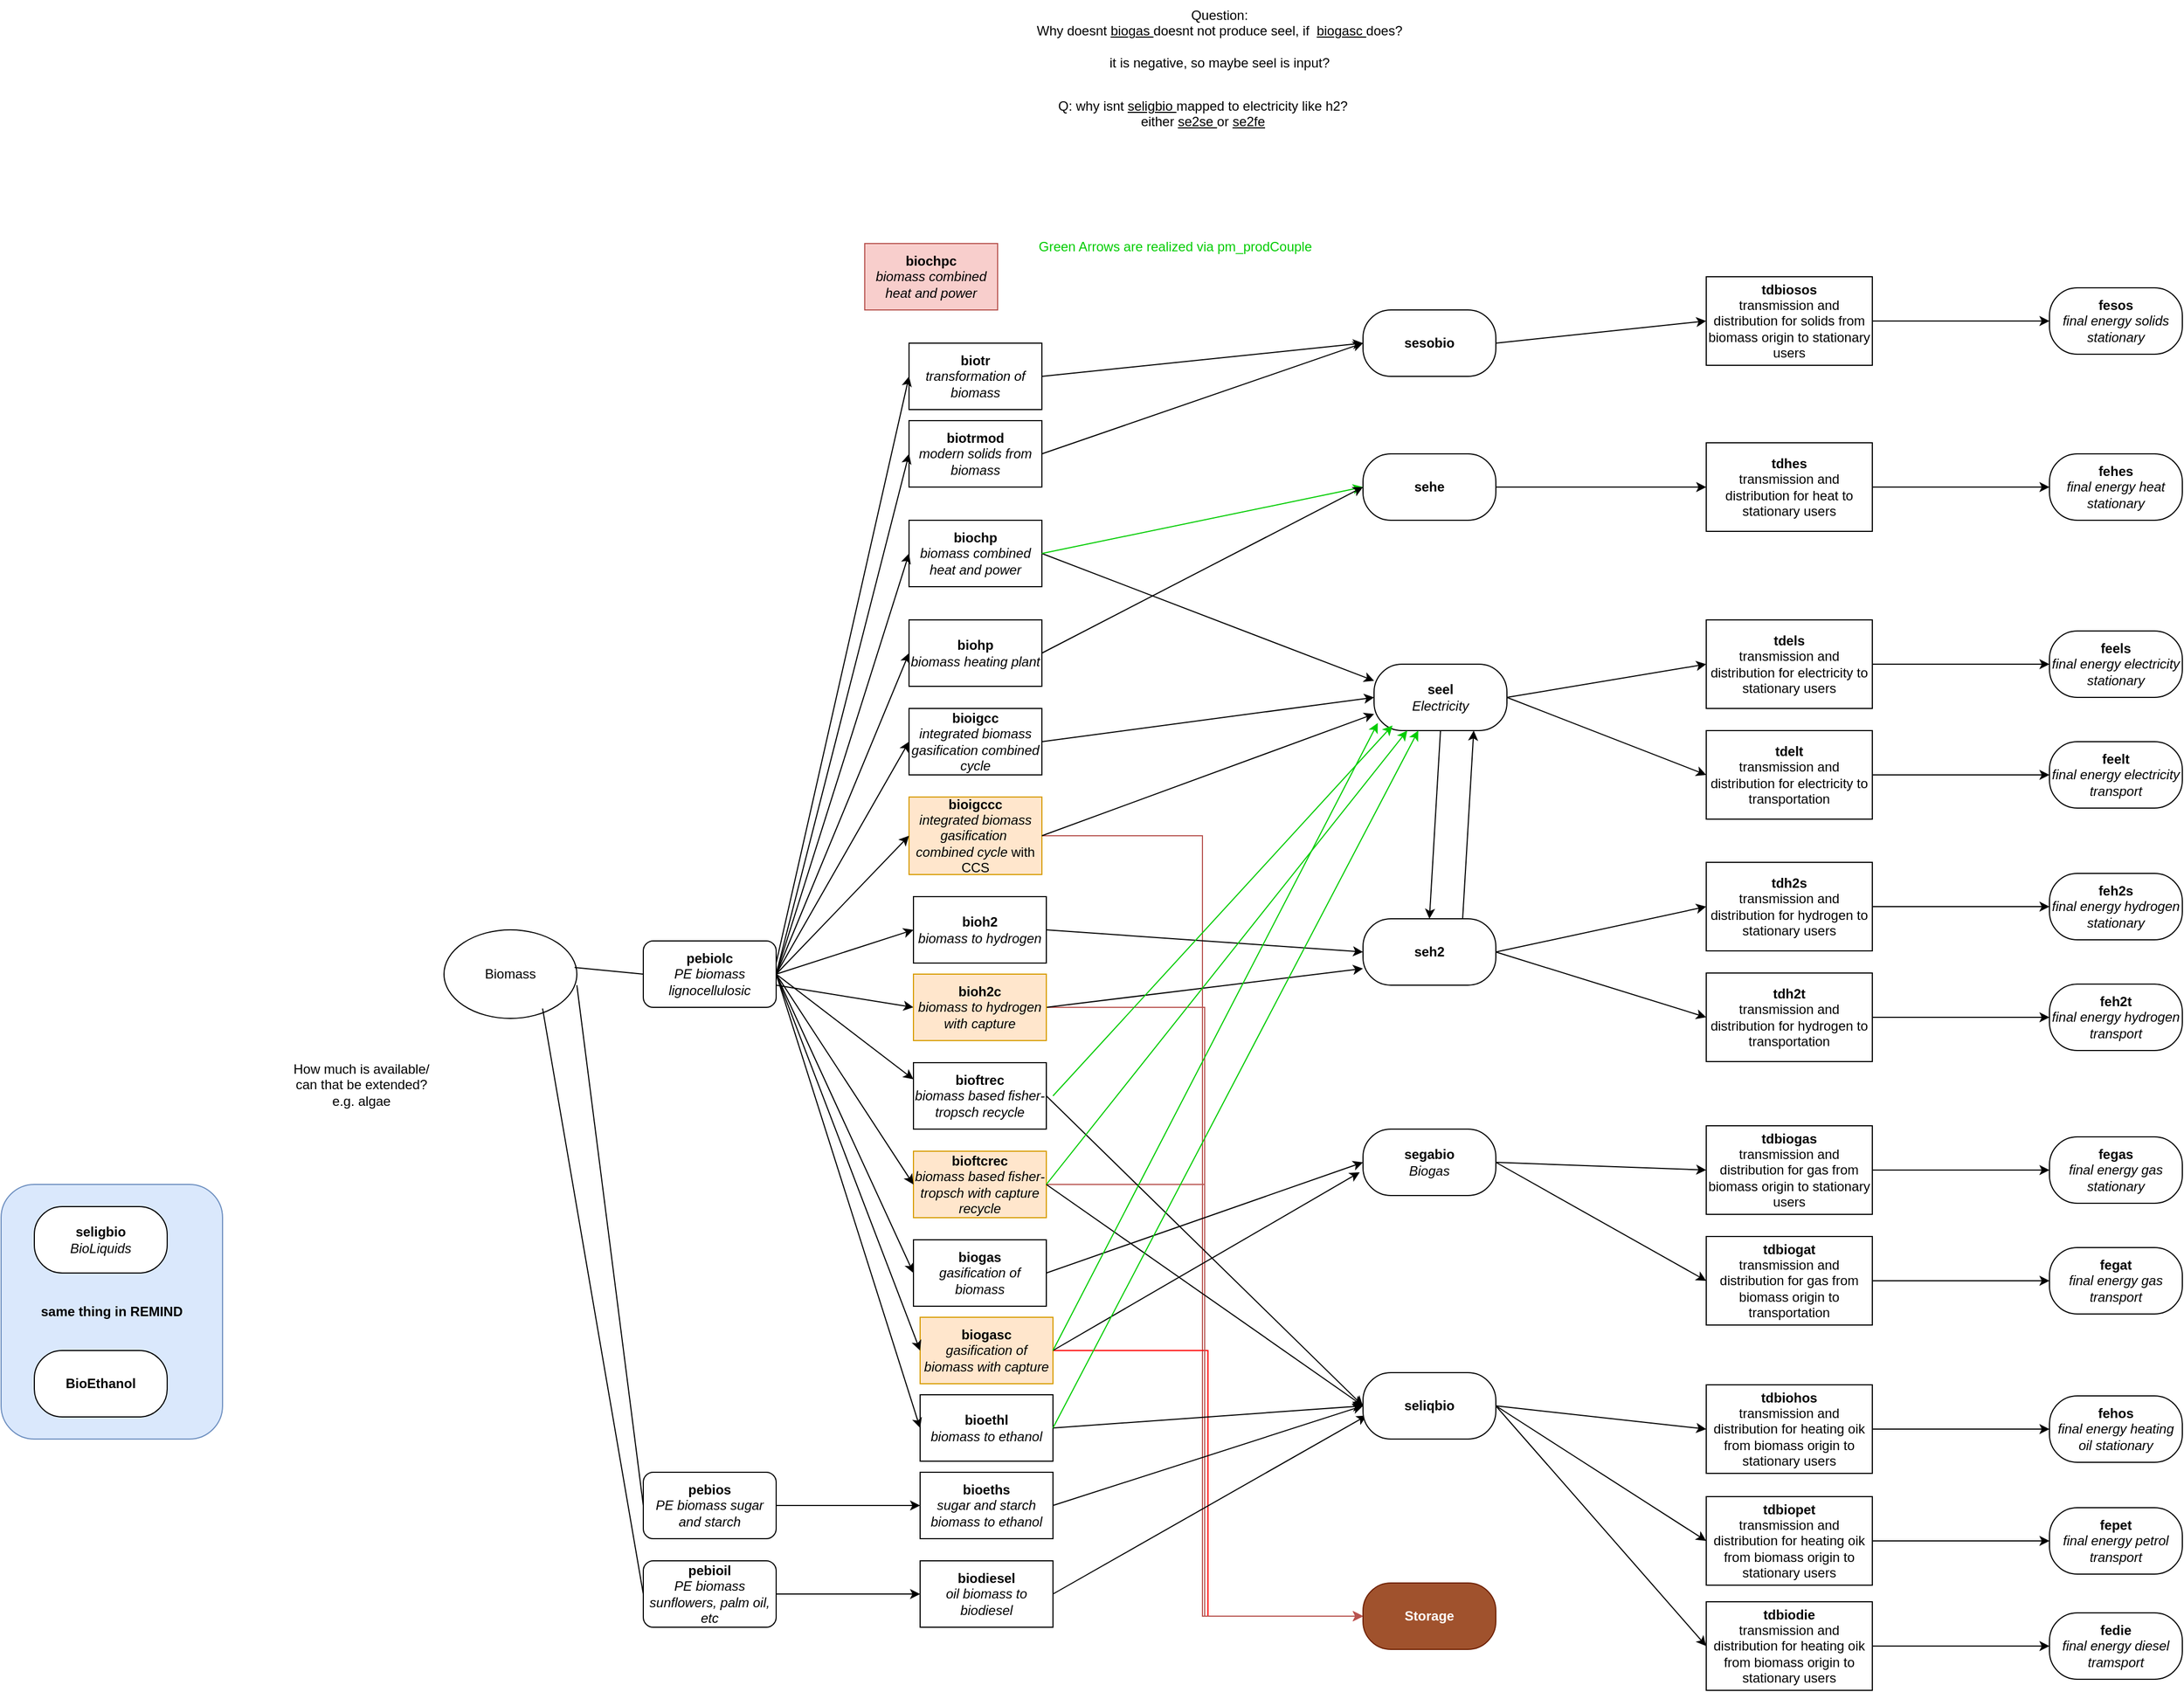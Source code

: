 <mxfile version="26.0.10">
  <diagram name="Page-1" id="eDV8SX7Py_5U0qgdYviv">
    <mxGraphModel dx="4412" dy="3034" grid="1" gridSize="10" guides="1" tooltips="1" connect="1" arrows="1" fold="1" page="1" pageScale="1" pageWidth="827" pageHeight="1169" math="0" shadow="0">
      <root>
        <mxCell id="0" />
        <mxCell id="1" parent="0" />
        <mxCell id="kA_MEhKZ3YkUK80qGbSi-11" value="&lt;div&gt;How much is available/&lt;/div&gt;&lt;div&gt;can that be extended?&lt;/div&gt;&lt;div&gt;e.g. algae&lt;br&gt;&lt;/div&gt;" style="text;html=1;align=center;verticalAlign=middle;resizable=0;points=[];autosize=1;strokeColor=none;fillColor=none;" parent="1" vertex="1">
          <mxGeometry x="-280" y="620" width="150" height="60" as="geometry" />
        </mxCell>
        <mxCell id="CYeb9MCEzgAZB4m-Lx6s-2" value="Biomass" style="ellipse;whiteSpace=wrap;html=1;" parent="1" vertex="1">
          <mxGeometry x="-130" y="510" width="120" height="80" as="geometry" />
        </mxCell>
        <mxCell id="CYeb9MCEzgAZB4m-Lx6s-3" value="&lt;div&gt;&lt;b&gt;biochp&lt;/b&gt;&lt;/div&gt;&lt;div&gt;&lt;i&gt;biomass combined heat and power&lt;b&gt;&lt;br&gt;&lt;/b&gt;&lt;/i&gt;&lt;/div&gt;" style="rounded=0;whiteSpace=wrap;html=1;" parent="1" vertex="1">
          <mxGeometry x="290" y="140" width="120" height="60" as="geometry" />
        </mxCell>
        <mxCell id="CYeb9MCEzgAZB4m-Lx6s-4" value="&lt;div&gt;&lt;b&gt;seel&lt;/b&gt;&lt;/div&gt;&lt;div&gt;&lt;i&gt;Electricity&lt;b&gt;&lt;br&gt;&lt;/b&gt;&lt;/i&gt;&lt;/div&gt;" style="rounded=1;whiteSpace=wrap;html=1;arcSize=42;" parent="1" vertex="1">
          <mxGeometry x="710" y="270" width="120" height="60" as="geometry" />
        </mxCell>
        <mxCell id="CYeb9MCEzgAZB4m-Lx6s-5" value="&lt;b&gt;sehe&lt;/b&gt;" style="rounded=1;whiteSpace=wrap;html=1;arcSize=42;" parent="1" vertex="1">
          <mxGeometry x="700" y="80" width="120" height="60" as="geometry" />
        </mxCell>
        <mxCell id="CYeb9MCEzgAZB4m-Lx6s-6" value="&lt;div&gt;&lt;b&gt;biohp&lt;/b&gt;&lt;/div&gt;&lt;div&gt;&lt;i&gt;biomass heating plant&lt;b&gt;&lt;br&gt;&lt;/b&gt;&lt;/i&gt;&lt;/div&gt;" style="rounded=0;whiteSpace=wrap;html=1;" parent="1" vertex="1">
          <mxGeometry x="290" y="230" width="120" height="60" as="geometry" />
        </mxCell>
        <mxCell id="CYeb9MCEzgAZB4m-Lx6s-7" value="&lt;div&gt;&lt;b&gt;bioigcc&lt;/b&gt;&lt;/div&gt;&lt;div&gt;&lt;i&gt;integrated biomass gasification combined cycle&lt;b&gt;&lt;br&gt;&lt;/b&gt;&lt;/i&gt;&lt;/div&gt;" style="rounded=0;whiteSpace=wrap;html=1;" parent="1" vertex="1">
          <mxGeometry x="290" y="310" width="120" height="60" as="geometry" />
        </mxCell>
        <mxCell id="CYeb9MCEzgAZB4m-Lx6s-36" style="edgeStyle=orthogonalEdgeStyle;rounded=0;orthogonalLoop=1;jettySize=auto;html=1;entryX=0;entryY=0.5;entryDx=0;entryDy=0;fillColor=#f8cecc;strokeColor=#b85450;" parent="1" source="CYeb9MCEzgAZB4m-Lx6s-8" target="CYeb9MCEzgAZB4m-Lx6s-23" edge="1">
          <mxGeometry relative="1" as="geometry" />
        </mxCell>
        <mxCell id="CYeb9MCEzgAZB4m-Lx6s-8" value="&lt;div&gt;&lt;b&gt;bioigccc&lt;/b&gt;&lt;/div&gt;&lt;div&gt;&lt;i&gt;integrated biomass gasification&amp;nbsp; combined cycle&lt;b&gt; &lt;/b&gt;&lt;/i&gt;with CCS&lt;i&gt;&lt;b&gt;&lt;br&gt;&lt;/b&gt;&lt;/i&gt;&lt;/div&gt;" style="rounded=0;whiteSpace=wrap;html=1;fillColor=#ffe6cc;strokeColor=#d79b00;" parent="1" vertex="1">
          <mxGeometry x="290" y="390" width="120" height="70" as="geometry" />
        </mxCell>
        <mxCell id="CYeb9MCEzgAZB4m-Lx6s-9" value="&lt;div&gt;&lt;b&gt;biogas&lt;/b&gt;&lt;/div&gt;&lt;div&gt;&lt;i&gt;gasification of biomass &lt;/i&gt;&lt;i&gt;&lt;b&gt;&lt;br&gt;&lt;/b&gt;&lt;/i&gt;&lt;/div&gt;" style="rounded=0;whiteSpace=wrap;html=1;" parent="1" vertex="1">
          <mxGeometry x="294" y="790" width="120" height="60" as="geometry" />
        </mxCell>
        <mxCell id="CYeb9MCEzgAZB4m-Lx6s-39" style="edgeStyle=orthogonalEdgeStyle;rounded=0;orthogonalLoop=1;jettySize=auto;html=1;entryX=0;entryY=0.5;entryDx=0;entryDy=0;fillColor=#f8cecc;strokeColor=#b85450;" parent="1" source="CYeb9MCEzgAZB4m-Lx6s-15" target="CYeb9MCEzgAZB4m-Lx6s-23" edge="1">
          <mxGeometry relative="1" as="geometry" />
        </mxCell>
        <mxCell id="iEI0yCXBp9q3wTznUn6e-35" style="edgeStyle=orthogonalEdgeStyle;rounded=0;orthogonalLoop=1;jettySize=auto;html=1;entryX=0;entryY=0.5;entryDx=0;entryDy=0;strokeColor=#FF0000;" edge="1" parent="1" source="CYeb9MCEzgAZB4m-Lx6s-10" target="CYeb9MCEzgAZB4m-Lx6s-23">
          <mxGeometry relative="1" as="geometry" />
        </mxCell>
        <mxCell id="CYeb9MCEzgAZB4m-Lx6s-10" value="&lt;div&gt;&lt;b&gt;biogasc&lt;/b&gt;&lt;/div&gt;&lt;div&gt;&lt;i&gt;gasification of biomass with capture&lt;b&gt;&lt;br&gt;&lt;/b&gt;&lt;/i&gt;&lt;/div&gt;" style="rounded=0;whiteSpace=wrap;html=1;fillColor=#ffe6cc;strokeColor=#d79b00;" parent="1" vertex="1">
          <mxGeometry x="300" y="860" width="120" height="60" as="geometry" />
        </mxCell>
        <mxCell id="CYeb9MCEzgAZB4m-Lx6s-11" value="&lt;div&gt;&lt;b&gt;bioftrec&lt;/b&gt;&lt;/div&gt;&lt;div&gt;&lt;i&gt;biomass based fisher-tropsch recycle&lt;b&gt;&lt;br&gt;&lt;/b&gt;&lt;/i&gt;&lt;/div&gt;" style="rounded=0;whiteSpace=wrap;html=1;" parent="1" vertex="1">
          <mxGeometry x="294" y="630" width="120" height="60" as="geometry" />
        </mxCell>
        <mxCell id="CYeb9MCEzgAZB4m-Lx6s-43" style="edgeStyle=orthogonalEdgeStyle;rounded=0;orthogonalLoop=1;jettySize=auto;html=1;entryX=0;entryY=0.5;entryDx=0;entryDy=0;fillColor=#f8cecc;strokeColor=#b85450;" parent="1" source="CYeb9MCEzgAZB4m-Lx6s-13" target="CYeb9MCEzgAZB4m-Lx6s-23" edge="1">
          <mxGeometry relative="1" as="geometry" />
        </mxCell>
        <mxCell id="CYeb9MCEzgAZB4m-Lx6s-13" value="&lt;div&gt;&lt;b&gt;bioftcrec&lt;/b&gt;&lt;/div&gt;&lt;div&gt;&lt;i&gt;biomass based fisher-tropsch with capture recycle&lt;b&gt;&lt;br&gt;&lt;/b&gt;&lt;/i&gt;&lt;/div&gt;" style="rounded=0;whiteSpace=wrap;html=1;fillColor=#ffe6cc;strokeColor=#d79b00;" parent="1" vertex="1">
          <mxGeometry x="294" y="710" width="120" height="60" as="geometry" />
        </mxCell>
        <mxCell id="CYeb9MCEzgAZB4m-Lx6s-14" value="&lt;div&gt;&lt;b&gt;bioh2&lt;/b&gt;&lt;/div&gt;&lt;div&gt;&lt;i&gt;biomass to hydrogen &lt;b&gt;&lt;br&gt;&lt;/b&gt;&lt;/i&gt;&lt;/div&gt;" style="rounded=0;whiteSpace=wrap;html=1;" parent="1" vertex="1">
          <mxGeometry x="294" y="480" width="120" height="60" as="geometry" />
        </mxCell>
        <mxCell id="CYeb9MCEzgAZB4m-Lx6s-45" style="edgeStyle=orthogonalEdgeStyle;rounded=0;orthogonalLoop=1;jettySize=auto;html=1;entryX=0;entryY=0.5;entryDx=0;entryDy=0;fillColor=#f8cecc;strokeColor=#b85450;" parent="1" source="CYeb9MCEzgAZB4m-Lx6s-15" target="CYeb9MCEzgAZB4m-Lx6s-23" edge="1">
          <mxGeometry relative="1" as="geometry" />
        </mxCell>
        <mxCell id="CYeb9MCEzgAZB4m-Lx6s-16" value="&lt;div&gt;&lt;b&gt;bioethl&lt;/b&gt;&lt;/div&gt;&lt;div&gt;&lt;i&gt;biomass to ethanol&lt;b&gt;&lt;br&gt;&lt;/b&gt;&lt;/i&gt;&lt;/div&gt;" style="rounded=0;whiteSpace=wrap;html=1;" parent="1" vertex="1">
          <mxGeometry x="300" y="930" width="120" height="60" as="geometry" />
        </mxCell>
        <mxCell id="CYeb9MCEzgAZB4m-Lx6s-17" value="&lt;div&gt;&lt;b&gt;bioeths&lt;/b&gt;&lt;/div&gt;&lt;div&gt;&lt;i&gt;sugar and starch biomass to ethanol&lt;b&gt;&lt;br&gt;&lt;/b&gt;&lt;/i&gt;&lt;/div&gt;" style="rounded=0;whiteSpace=wrap;html=1;" parent="1" vertex="1">
          <mxGeometry x="300" y="1000" width="120" height="60" as="geometry" />
        </mxCell>
        <mxCell id="CYeb9MCEzgAZB4m-Lx6s-18" value="&lt;div&gt;&lt;b&gt;biodiesel&lt;/b&gt;&lt;/div&gt;&lt;div&gt;&lt;i&gt;oil biomass to biodiesel&lt;b&gt;&lt;br&gt;&lt;/b&gt;&lt;/i&gt;&lt;/div&gt;" style="rounded=0;whiteSpace=wrap;html=1;" parent="1" vertex="1">
          <mxGeometry x="300" y="1080" width="120" height="60" as="geometry" />
        </mxCell>
        <mxCell id="CYeb9MCEzgAZB4m-Lx6s-19" value="&lt;div&gt;&lt;b&gt;segabio&lt;/b&gt;&lt;/div&gt;&lt;div&gt;&lt;i&gt;Biogas&lt;/i&gt;&lt;/div&gt;" style="rounded=1;whiteSpace=wrap;html=1;arcSize=42;" parent="1" vertex="1">
          <mxGeometry x="700" y="690" width="120" height="60" as="geometry" />
        </mxCell>
        <mxCell id="CYeb9MCEzgAZB4m-Lx6s-22" value="&lt;b&gt;seh2&lt;/b&gt;" style="rounded=1;whiteSpace=wrap;html=1;arcSize=42;" parent="1" vertex="1">
          <mxGeometry x="700" y="500" width="120" height="60" as="geometry" />
        </mxCell>
        <mxCell id="CYeb9MCEzgAZB4m-Lx6s-23" value="&lt;b&gt;Storage&lt;/b&gt;" style="rounded=1;whiteSpace=wrap;html=1;arcSize=42;fillColor=#a0522d;fontColor=#ffffff;strokeColor=#6D1F00;" parent="1" vertex="1">
          <mxGeometry x="700" y="1100" width="120" height="60" as="geometry" />
        </mxCell>
        <mxCell id="CYeb9MCEzgAZB4m-Lx6s-29" value="" style="endArrow=classic;html=1;rounded=0;exitX=1;exitY=0.5;exitDx=0;exitDy=0;entryX=0;entryY=0.25;entryDx=0;entryDy=0;" parent="1" source="CYeb9MCEzgAZB4m-Lx6s-3" target="CYeb9MCEzgAZB4m-Lx6s-4" edge="1">
          <mxGeometry width="50" height="50" relative="1" as="geometry">
            <mxPoint x="390" y="530" as="sourcePoint" />
            <mxPoint x="440" y="480" as="targetPoint" />
          </mxGeometry>
        </mxCell>
        <mxCell id="CYeb9MCEzgAZB4m-Lx6s-30" value="" style="endArrow=classic;html=1;rounded=0;entryX=0;entryY=0.5;entryDx=0;entryDy=0;exitX=1;exitY=0.5;exitDx=0;exitDy=0;strokeColor=#00CC00;" parent="1" source="CYeb9MCEzgAZB4m-Lx6s-3" target="CYeb9MCEzgAZB4m-Lx6s-5" edge="1">
          <mxGeometry width="50" height="50" relative="1" as="geometry">
            <mxPoint x="420" y="180" as="sourcePoint" />
            <mxPoint x="700" y="160" as="targetPoint" />
          </mxGeometry>
        </mxCell>
        <mxCell id="CYeb9MCEzgAZB4m-Lx6s-32" value="" style="endArrow=classic;html=1;rounded=0;entryX=0;entryY=0.5;entryDx=0;entryDy=0;exitX=1;exitY=0.5;exitDx=0;exitDy=0;" parent="1" source="CYeb9MCEzgAZB4m-Lx6s-6" target="CYeb9MCEzgAZB4m-Lx6s-5" edge="1">
          <mxGeometry width="50" height="50" relative="1" as="geometry">
            <mxPoint x="420" y="180" as="sourcePoint" />
            <mxPoint x="710" y="310" as="targetPoint" />
          </mxGeometry>
        </mxCell>
        <mxCell id="CYeb9MCEzgAZB4m-Lx6s-33" value="" style="endArrow=classic;html=1;rounded=0;entryX=0;entryY=0.5;entryDx=0;entryDy=0;exitX=1;exitY=0.5;exitDx=0;exitDy=0;" parent="1" target="CYeb9MCEzgAZB4m-Lx6s-4" edge="1">
          <mxGeometry width="50" height="50" relative="1" as="geometry">
            <mxPoint x="410" y="340" as="sourcePoint" />
            <mxPoint x="700" y="380" as="targetPoint" />
          </mxGeometry>
        </mxCell>
        <mxCell id="CYeb9MCEzgAZB4m-Lx6s-34" value="" style="endArrow=classic;html=1;rounded=0;entryX=0;entryY=0.75;entryDx=0;entryDy=0;exitX=1;exitY=0.5;exitDx=0;exitDy=0;" parent="1" source="CYeb9MCEzgAZB4m-Lx6s-8" edge="1" target="CYeb9MCEzgAZB4m-Lx6s-4">
          <mxGeometry width="50" height="50" relative="1" as="geometry">
            <mxPoint x="420" y="350" as="sourcePoint" />
            <mxPoint x="700" y="175" as="targetPoint" />
          </mxGeometry>
        </mxCell>
        <mxCell id="CYeb9MCEzgAZB4m-Lx6s-37" value="" style="endArrow=classic;html=1;rounded=0;entryX=0;entryY=0.5;entryDx=0;entryDy=0;exitX=1;exitY=0.5;exitDx=0;exitDy=0;" parent="1" source="CYeb9MCEzgAZB4m-Lx6s-9" target="CYeb9MCEzgAZB4m-Lx6s-19" edge="1">
          <mxGeometry width="50" height="50" relative="1" as="geometry">
            <mxPoint x="420" y="435" as="sourcePoint" />
            <mxPoint x="710" y="185" as="targetPoint" />
          </mxGeometry>
        </mxCell>
        <mxCell id="CYeb9MCEzgAZB4m-Lx6s-38" value="" style="endArrow=classic;html=1;rounded=0;exitX=1;exitY=0.5;exitDx=0;exitDy=0;entryX=-0.025;entryY=0.65;entryDx=0;entryDy=0;entryPerimeter=0;" parent="1" source="CYeb9MCEzgAZB4m-Lx6s-10" target="CYeb9MCEzgAZB4m-Lx6s-19" edge="1">
          <mxGeometry width="50" height="50" relative="1" as="geometry">
            <mxPoint x="420" y="510" as="sourcePoint" />
            <mxPoint x="620" y="570" as="targetPoint" />
          </mxGeometry>
        </mxCell>
        <mxCell id="CYeb9MCEzgAZB4m-Lx6s-41" value="" style="endArrow=classic;html=1;rounded=0;entryX=0;entryY=0.5;entryDx=0;entryDy=0;exitX=1;exitY=0.5;exitDx=0;exitDy=0;" parent="1" source="CYeb9MCEzgAZB4m-Lx6s-11" target="iEI0yCXBp9q3wTznUn6e-5" edge="1">
          <mxGeometry width="50" height="50" relative="1" as="geometry">
            <mxPoint x="420" y="670" as="sourcePoint" />
            <mxPoint x="690" y="870" as="targetPoint" />
          </mxGeometry>
        </mxCell>
        <mxCell id="CYeb9MCEzgAZB4m-Lx6s-42" value="" style="endArrow=classic;html=1;rounded=0;exitX=1;exitY=0.5;exitDx=0;exitDy=0;entryX=0;entryY=0.5;entryDx=0;entryDy=0;" parent="1" source="CYeb9MCEzgAZB4m-Lx6s-13" edge="1" target="iEI0yCXBp9q3wTznUn6e-5">
          <mxGeometry width="50" height="50" relative="1" as="geometry">
            <mxPoint x="424" y="670" as="sourcePoint" />
            <mxPoint x="690" y="850" as="targetPoint" />
          </mxGeometry>
        </mxCell>
        <mxCell id="CYeb9MCEzgAZB4m-Lx6s-44" value="" style="endArrow=classic;html=1;rounded=0;exitX=1;exitY=0.5;exitDx=0;exitDy=0;entryX=0;entryY=0.5;entryDx=0;entryDy=0;" parent="1" source="CYeb9MCEzgAZB4m-Lx6s-14" target="CYeb9MCEzgAZB4m-Lx6s-22" edge="1">
          <mxGeometry width="50" height="50" relative="1" as="geometry">
            <mxPoint x="390" y="770" as="sourcePoint" />
            <mxPoint x="440" y="720" as="targetPoint" />
          </mxGeometry>
        </mxCell>
        <mxCell id="CYeb9MCEzgAZB4m-Lx6s-46" value="" style="endArrow=classic;html=1;rounded=0;exitX=1;exitY=0.5;exitDx=0;exitDy=0;entryX=0;entryY=0.5;entryDx=0;entryDy=0;" parent="1" source="CYeb9MCEzgAZB4m-Lx6s-16" target="iEI0yCXBp9q3wTznUn6e-5" edge="1">
          <mxGeometry width="50" height="50" relative="1" as="geometry">
            <mxPoint x="440" y="970" as="sourcePoint" />
            <mxPoint x="690" y="980" as="targetPoint" />
          </mxGeometry>
        </mxCell>
        <mxCell id="CYeb9MCEzgAZB4m-Lx6s-47" value="" style="endArrow=classic;html=1;rounded=0;exitX=1;exitY=0.5;exitDx=0;exitDy=0;entryX=0;entryY=0.5;entryDx=0;entryDy=0;" parent="1" source="CYeb9MCEzgAZB4m-Lx6s-17" target="iEI0yCXBp9q3wTznUn6e-5" edge="1">
          <mxGeometry width="50" height="50" relative="1" as="geometry">
            <mxPoint x="430" y="970" as="sourcePoint" />
            <mxPoint x="690" y="980" as="targetPoint" />
          </mxGeometry>
        </mxCell>
        <mxCell id="CYeb9MCEzgAZB4m-Lx6s-48" value="" style="endArrow=classic;html=1;rounded=0;exitX=1;exitY=0.5;exitDx=0;exitDy=0;entryX=0.028;entryY=0.646;entryDx=0;entryDy=0;entryPerimeter=0;" parent="1" source="CYeb9MCEzgAZB4m-Lx6s-18" target="iEI0yCXBp9q3wTznUn6e-5" edge="1">
          <mxGeometry width="50" height="50" relative="1" as="geometry">
            <mxPoint x="440" y="1120" as="sourcePoint" />
            <mxPoint x="690" y="885" as="targetPoint" />
          </mxGeometry>
        </mxCell>
        <mxCell id="CYeb9MCEzgAZB4m-Lx6s-49" value="&lt;div&gt;&lt;b&gt;pebiolc&lt;/b&gt;&lt;/div&gt;&lt;div&gt;&lt;i&gt;PE biomass lignocellulosic&lt;/i&gt;&lt;br&gt;&lt;/div&gt;" style="rounded=1;whiteSpace=wrap;html=1;" parent="1" vertex="1">
          <mxGeometry x="50" y="520" width="120" height="60" as="geometry" />
        </mxCell>
        <mxCell id="CYeb9MCEzgAZB4m-Lx6s-50" value="&lt;div&gt;&lt;b&gt;pebios&lt;/b&gt;&lt;/div&gt;&lt;div&gt;&lt;i&gt;PE biomass sugar and starch&lt;/i&gt;&lt;br&gt;&lt;/div&gt;" style="rounded=1;whiteSpace=wrap;html=1;" parent="1" vertex="1">
          <mxGeometry x="50" y="1000" width="120" height="60" as="geometry" />
        </mxCell>
        <mxCell id="CYeb9MCEzgAZB4m-Lx6s-51" value="&lt;div&gt;&lt;b&gt;pebioil&lt;/b&gt;&lt;/div&gt;&lt;div&gt;&lt;i&gt;PE biomass sunflowers, palm oil, etc&lt;b&gt;&lt;br&gt;&lt;/b&gt;&lt;/i&gt;&lt;/div&gt;" style="rounded=1;whiteSpace=wrap;html=1;" parent="1" vertex="1">
          <mxGeometry x="50" y="1080" width="120" height="60" as="geometry" />
        </mxCell>
        <mxCell id="CYeb9MCEzgAZB4m-Lx6s-52" value="" style="endArrow=none;html=1;rounded=0;entryX=0;entryY=0.5;entryDx=0;entryDy=0;exitX=0.983;exitY=0.425;exitDx=0;exitDy=0;exitPerimeter=0;" parent="1" source="CYeb9MCEzgAZB4m-Lx6s-2" target="CYeb9MCEzgAZB4m-Lx6s-49" edge="1">
          <mxGeometry width="50" height="50" relative="1" as="geometry">
            <mxPoint x="390" y="680" as="sourcePoint" />
            <mxPoint x="440" y="630" as="targetPoint" />
          </mxGeometry>
        </mxCell>
        <mxCell id="CYeb9MCEzgAZB4m-Lx6s-53" value="" style="endArrow=none;html=1;rounded=0;entryX=0;entryY=0.5;entryDx=0;entryDy=0;exitX=0.742;exitY=0.888;exitDx=0;exitDy=0;exitPerimeter=0;" parent="1" source="CYeb9MCEzgAZB4m-Lx6s-2" target="CYeb9MCEzgAZB4m-Lx6s-51" edge="1">
          <mxGeometry width="50" height="50" relative="1" as="geometry">
            <mxPoint x="-18" y="532" as="sourcePoint" />
            <mxPoint x="50" y="470" as="targetPoint" />
          </mxGeometry>
        </mxCell>
        <mxCell id="CYeb9MCEzgAZB4m-Lx6s-54" value="" style="endArrow=none;html=1;rounded=0;entryX=0;entryY=0.5;entryDx=0;entryDy=0;exitX=1;exitY=0.625;exitDx=0;exitDy=0;exitPerimeter=0;" parent="1" source="CYeb9MCEzgAZB4m-Lx6s-2" target="CYeb9MCEzgAZB4m-Lx6s-50" edge="1">
          <mxGeometry width="50" height="50" relative="1" as="geometry">
            <mxPoint x="-18" y="588" as="sourcePoint" />
            <mxPoint x="50" y="700" as="targetPoint" />
          </mxGeometry>
        </mxCell>
        <mxCell id="CYeb9MCEzgAZB4m-Lx6s-55" value="&lt;div&gt;&lt;b&gt;biochpc&lt;/b&gt;&lt;/div&gt;&lt;div&gt;&lt;i&gt;biomass combined heat and power&lt;b&gt;&lt;br&gt;&lt;/b&gt;&lt;/i&gt;&lt;/div&gt;" style="rounded=0;whiteSpace=wrap;html=1;fillColor=#f8cecc;strokeColor=#b85450;" parent="1" vertex="1">
          <mxGeometry x="250" y="-110" width="120" height="60" as="geometry" />
        </mxCell>
        <mxCell id="nlddj8-GDozJLYV9yzYq-3" value="" style="endArrow=classic;html=1;rounded=0;exitX=1;exitY=0.5;exitDx=0;exitDy=0;entryX=0;entryY=0.5;entryDx=0;entryDy=0;" parent="1" source="CYeb9MCEzgAZB4m-Lx6s-50" target="CYeb9MCEzgAZB4m-Lx6s-17" edge="1">
          <mxGeometry width="50" height="50" relative="1" as="geometry">
            <mxPoint x="540" y="810" as="sourcePoint" />
            <mxPoint x="590" y="760" as="targetPoint" />
          </mxGeometry>
        </mxCell>
        <mxCell id="nlddj8-GDozJLYV9yzYq-4" value="" style="endArrow=classic;html=1;rounded=0;exitX=1;exitY=0.5;exitDx=0;exitDy=0;entryX=0;entryY=0.5;entryDx=0;entryDy=0;" parent="1" source="CYeb9MCEzgAZB4m-Lx6s-51" target="CYeb9MCEzgAZB4m-Lx6s-18" edge="1">
          <mxGeometry width="50" height="50" relative="1" as="geometry">
            <mxPoint x="540" y="810" as="sourcePoint" />
            <mxPoint x="590" y="760" as="targetPoint" />
          </mxGeometry>
        </mxCell>
        <mxCell id="nlddj8-GDozJLYV9yzYq-5" value="" style="endArrow=classic;html=1;rounded=0;exitX=1;exitY=0.5;exitDx=0;exitDy=0;entryX=0;entryY=0.5;entryDx=0;entryDy=0;" parent="1" source="CYeb9MCEzgAZB4m-Lx6s-49" target="CYeb9MCEzgAZB4m-Lx6s-10" edge="1">
          <mxGeometry width="50" height="50" relative="1" as="geometry">
            <mxPoint x="540" y="510" as="sourcePoint" />
            <mxPoint x="590" y="460" as="targetPoint" />
          </mxGeometry>
        </mxCell>
        <mxCell id="nlddj8-GDozJLYV9yzYq-6" value="" style="endArrow=classic;html=1;rounded=0;exitX=1;exitY=0.5;exitDx=0;exitDy=0;entryX=0;entryY=0.5;entryDx=0;entryDy=0;" parent="1" target="CYeb9MCEzgAZB4m-Lx6s-3" edge="1">
          <mxGeometry width="50" height="50" relative="1" as="geometry">
            <mxPoint x="170" y="550" as="sourcePoint" />
            <mxPoint x="290" y="580" as="targetPoint" />
          </mxGeometry>
        </mxCell>
        <mxCell id="nlddj8-GDozJLYV9yzYq-7" value="" style="endArrow=classic;html=1;rounded=0;entryX=0;entryY=0.5;entryDx=0;entryDy=0;" parent="1" target="CYeb9MCEzgAZB4m-Lx6s-6" edge="1">
          <mxGeometry width="50" height="50" relative="1" as="geometry">
            <mxPoint x="170" y="550" as="sourcePoint" />
            <mxPoint x="280" y="260" as="targetPoint" />
          </mxGeometry>
        </mxCell>
        <mxCell id="nlddj8-GDozJLYV9yzYq-8" value="" style="endArrow=classic;html=1;rounded=0;exitX=1;exitY=0.5;exitDx=0;exitDy=0;entryX=0;entryY=0.5;entryDx=0;entryDy=0;" parent="1" source="CYeb9MCEzgAZB4m-Lx6s-49" target="CYeb9MCEzgAZB4m-Lx6s-7" edge="1">
          <mxGeometry width="50" height="50" relative="1" as="geometry">
            <mxPoint x="190" y="570" as="sourcePoint" />
            <mxPoint x="300" y="270" as="targetPoint" />
          </mxGeometry>
        </mxCell>
        <mxCell id="nlddj8-GDozJLYV9yzYq-9" value="" style="endArrow=classic;html=1;rounded=0;exitX=1;exitY=0.5;exitDx=0;exitDy=0;entryX=0;entryY=0.5;entryDx=0;entryDy=0;" parent="1" source="CYeb9MCEzgAZB4m-Lx6s-49" target="CYeb9MCEzgAZB4m-Lx6s-8" edge="1">
          <mxGeometry width="50" height="50" relative="1" as="geometry">
            <mxPoint x="180" y="560" as="sourcePoint" />
            <mxPoint x="300" y="350" as="targetPoint" />
          </mxGeometry>
        </mxCell>
        <mxCell id="nlddj8-GDozJLYV9yzYq-10" value="" style="endArrow=classic;html=1;rounded=0;exitX=1;exitY=0.5;exitDx=0;exitDy=0;entryX=0;entryY=0.5;entryDx=0;entryDy=0;" parent="1" source="CYeb9MCEzgAZB4m-Lx6s-49" target="CYeb9MCEzgAZB4m-Lx6s-9" edge="1">
          <mxGeometry width="50" height="50" relative="1" as="geometry">
            <mxPoint x="180" y="560" as="sourcePoint" />
            <mxPoint x="300" y="435" as="targetPoint" />
          </mxGeometry>
        </mxCell>
        <mxCell id="nlddj8-GDozJLYV9yzYq-11" value="" style="endArrow=classic;html=1;rounded=0;entryX=0;entryY=0.25;entryDx=0;entryDy=0;" parent="1" target="CYeb9MCEzgAZB4m-Lx6s-11" edge="1">
          <mxGeometry width="50" height="50" relative="1" as="geometry">
            <mxPoint x="170" y="550" as="sourcePoint" />
            <mxPoint x="300" y="510" as="targetPoint" />
          </mxGeometry>
        </mxCell>
        <mxCell id="nlddj8-GDozJLYV9yzYq-12" value="" style="endArrow=classic;html=1;rounded=0;entryX=0;entryY=0.5;entryDx=0;entryDy=0;" parent="1" target="CYeb9MCEzgAZB4m-Lx6s-13" edge="1">
          <mxGeometry width="50" height="50" relative="1" as="geometry">
            <mxPoint x="170" y="550" as="sourcePoint" />
            <mxPoint x="294" y="645" as="targetPoint" />
          </mxGeometry>
        </mxCell>
        <mxCell id="nlddj8-GDozJLYV9yzYq-13" value="" style="endArrow=classic;html=1;rounded=0;entryX=0;entryY=0.5;entryDx=0;entryDy=0;exitX=1;exitY=0.5;exitDx=0;exitDy=0;" parent="1" source="CYeb9MCEzgAZB4m-Lx6s-49" target="CYeb9MCEzgAZB4m-Lx6s-14" edge="1">
          <mxGeometry width="50" height="50" relative="1" as="geometry">
            <mxPoint x="180" y="560" as="sourcePoint" />
            <mxPoint x="304" y="750" as="targetPoint" />
          </mxGeometry>
        </mxCell>
        <mxCell id="nlddj8-GDozJLYV9yzYq-14" value="" style="endArrow=classic;html=1;rounded=0;entryX=0;entryY=0.5;entryDx=0;entryDy=0;exitX=1;exitY=0.667;exitDx=0;exitDy=0;exitPerimeter=0;" parent="1" source="CYeb9MCEzgAZB4m-Lx6s-49" target="CYeb9MCEzgAZB4m-Lx6s-15" edge="1">
          <mxGeometry width="50" height="50" relative="1" as="geometry">
            <mxPoint x="180" y="560" as="sourcePoint" />
            <mxPoint x="310" y="830" as="targetPoint" />
          </mxGeometry>
        </mxCell>
        <mxCell id="nlddj8-GDozJLYV9yzYq-15" value="" style="endArrow=classic;html=1;rounded=0;entryX=0;entryY=0.5;entryDx=0;entryDy=0;" parent="1" target="CYeb9MCEzgAZB4m-Lx6s-16" edge="1">
          <mxGeometry width="50" height="50" relative="1" as="geometry">
            <mxPoint x="170" y="550" as="sourcePoint" />
            <mxPoint x="310" y="900" as="targetPoint" />
          </mxGeometry>
        </mxCell>
        <mxCell id="nlddj8-GDozJLYV9yzYq-16" value="" style="endArrow=classic;html=1;rounded=0;entryX=0;entryY=0.75;entryDx=0;entryDy=0;exitX=1;exitY=0.5;exitDx=0;exitDy=0;" parent="1" source="CYeb9MCEzgAZB4m-Lx6s-15" target="CYeb9MCEzgAZB4m-Lx6s-22" edge="1">
          <mxGeometry width="50" height="50" relative="1" as="geometry">
            <mxPoint x="430" y="890" as="sourcePoint" />
            <mxPoint x="700" y="760" as="targetPoint" />
          </mxGeometry>
        </mxCell>
        <mxCell id="iEI0yCXBp9q3wTznUn6e-1" value="same thing in REMIND" style="rounded=1;whiteSpace=wrap;html=1;fontStyle=1;fillColor=#dae8fc;strokeColor=#6c8ebf;" vertex="1" parent="1">
          <mxGeometry x="-530" y="740" width="200" height="230" as="geometry" />
        </mxCell>
        <mxCell id="iEI0yCXBp9q3wTznUn6e-2" value="&lt;b&gt;BioEthanol&lt;/b&gt;" style="rounded=1;whiteSpace=wrap;html=1;arcSize=42;" vertex="1" parent="1">
          <mxGeometry x="-500" y="890" width="120" height="60" as="geometry" />
        </mxCell>
        <mxCell id="iEI0yCXBp9q3wTznUn6e-3" value="&lt;b&gt;seligbio&lt;/b&gt;&lt;div&gt;&lt;i&gt;BioLiquids&lt;/i&gt;&lt;/div&gt;" style="rounded=1;whiteSpace=wrap;html=1;arcSize=42;" vertex="1" parent="1">
          <mxGeometry x="-500" y="760" width="120" height="60" as="geometry" />
        </mxCell>
        <mxCell id="iEI0yCXBp9q3wTznUn6e-5" value="&lt;b&gt;seliqbio&lt;/b&gt;" style="rounded=1;whiteSpace=wrap;html=1;arcSize=42;" vertex="1" parent="1">
          <mxGeometry x="700" y="910" width="120" height="60" as="geometry" />
        </mxCell>
        <mxCell id="iEI0yCXBp9q3wTznUn6e-6" value="&lt;b&gt;sesobio&lt;/b&gt;" style="rounded=1;whiteSpace=wrap;html=1;arcSize=42;" vertex="1" parent="1">
          <mxGeometry x="700" y="-50" width="120" height="60" as="geometry" />
        </mxCell>
        <mxCell id="iEI0yCXBp9q3wTznUn6e-7" value="&lt;div&gt;&lt;b&gt;biotr&lt;/b&gt;&lt;/div&gt;&lt;div&gt;&lt;i&gt;transformation of biomass&lt;b&gt;&lt;br&gt;&lt;/b&gt;&lt;/i&gt;&lt;/div&gt;" style="rounded=0;whiteSpace=wrap;html=1;" vertex="1" parent="1">
          <mxGeometry x="290" y="-20" width="120" height="60" as="geometry" />
        </mxCell>
        <mxCell id="iEI0yCXBp9q3wTznUn6e-9" value="&lt;div&gt;&lt;b&gt;biotrmod&lt;/b&gt;&lt;/div&gt;&lt;div&gt;&lt;i&gt;modern solids from biomass&lt;b&gt;&lt;br&gt;&lt;/b&gt;&lt;/i&gt;&lt;/div&gt;" style="rounded=0;whiteSpace=wrap;html=1;" vertex="1" parent="1">
          <mxGeometry x="290" y="50" width="120" height="60" as="geometry" />
        </mxCell>
        <mxCell id="iEI0yCXBp9q3wTznUn6e-10" value="" style="endArrow=classic;html=1;rounded=0;entryX=0;entryY=0.5;entryDx=0;entryDy=0;" edge="1" parent="1" target="iEI0yCXBp9q3wTznUn6e-9">
          <mxGeometry width="50" height="50" relative="1" as="geometry">
            <mxPoint x="170" y="550" as="sourcePoint" />
            <mxPoint x="300" y="180" as="targetPoint" />
          </mxGeometry>
        </mxCell>
        <mxCell id="iEI0yCXBp9q3wTznUn6e-11" value="" style="endArrow=classic;html=1;rounded=0;entryX=0;entryY=0.5;entryDx=0;entryDy=0;" edge="1" parent="1" target="iEI0yCXBp9q3wTznUn6e-7">
          <mxGeometry width="50" height="50" relative="1" as="geometry">
            <mxPoint x="170" y="540" as="sourcePoint" />
            <mxPoint x="300" y="90" as="targetPoint" />
          </mxGeometry>
        </mxCell>
        <mxCell id="iEI0yCXBp9q3wTznUn6e-12" value="" style="endArrow=classic;html=1;rounded=0;exitX=1;exitY=0.5;exitDx=0;exitDy=0;entryX=0;entryY=0.5;entryDx=0;entryDy=0;" edge="1" parent="1" source="iEI0yCXBp9q3wTznUn6e-9" target="iEI0yCXBp9q3wTznUn6e-6">
          <mxGeometry width="50" height="50" relative="1" as="geometry">
            <mxPoint x="200" y="260" as="sourcePoint" />
            <mxPoint x="250" y="210" as="targetPoint" />
          </mxGeometry>
        </mxCell>
        <mxCell id="iEI0yCXBp9q3wTznUn6e-13" value="" style="endArrow=classic;html=1;rounded=0;exitX=1;exitY=0.5;exitDx=0;exitDy=0;entryX=0;entryY=0.5;entryDx=0;entryDy=0;" edge="1" parent="1" source="iEI0yCXBp9q3wTznUn6e-7" target="iEI0yCXBp9q3wTznUn6e-6">
          <mxGeometry width="50" height="50" relative="1" as="geometry">
            <mxPoint x="420" y="90" as="sourcePoint" />
            <mxPoint x="690" y="60" as="targetPoint" />
          </mxGeometry>
        </mxCell>
        <mxCell id="iEI0yCXBp9q3wTznUn6e-14" value="" style="endArrow=classic;html=1;rounded=0;entryX=0.139;entryY=0.922;entryDx=0;entryDy=0;strokeColor=#00CC00;entryPerimeter=0;" edge="1" parent="1" target="CYeb9MCEzgAZB4m-Lx6s-4">
          <mxGeometry width="50" height="50" relative="1" as="geometry">
            <mxPoint x="420" y="660" as="sourcePoint" />
            <mxPoint x="710" y="310" as="targetPoint" />
          </mxGeometry>
        </mxCell>
        <mxCell id="iEI0yCXBp9q3wTznUn6e-15" style="edgeStyle=orthogonalEdgeStyle;rounded=0;orthogonalLoop=1;jettySize=auto;html=1;exitX=0.5;exitY=1;exitDx=0;exitDy=0;" edge="1" parent="1" source="CYeb9MCEzgAZB4m-Lx6s-4" target="CYeb9MCEzgAZB4m-Lx6s-4">
          <mxGeometry relative="1" as="geometry" />
        </mxCell>
        <mxCell id="iEI0yCXBp9q3wTznUn6e-16" value="" style="endArrow=classic;html=1;rounded=0;entryX=0.25;entryY=1;entryDx=0;entryDy=0;strokeColor=#00CC00;exitX=1;exitY=0.5;exitDx=0;exitDy=0;" edge="1" parent="1" source="CYeb9MCEzgAZB4m-Lx6s-13" target="CYeb9MCEzgAZB4m-Lx6s-4">
          <mxGeometry width="50" height="50" relative="1" as="geometry">
            <mxPoint x="430" y="670" as="sourcePoint" />
            <mxPoint x="717" y="435" as="targetPoint" />
          </mxGeometry>
        </mxCell>
        <mxCell id="iEI0yCXBp9q3wTznUn6e-17" value="" style="endArrow=classic;html=1;rounded=0;strokeColor=#00CC00;exitX=1;exitY=0.5;exitDx=0;exitDy=0;entryX=0.333;entryY=1;entryDx=0;entryDy=0;entryPerimeter=0;" edge="1" parent="1" source="CYeb9MCEzgAZB4m-Lx6s-16" target="CYeb9MCEzgAZB4m-Lx6s-4">
          <mxGeometry width="50" height="50" relative="1" as="geometry">
            <mxPoint x="424" y="750" as="sourcePoint" />
            <mxPoint x="720" y="440" as="targetPoint" />
          </mxGeometry>
        </mxCell>
        <mxCell id="iEI0yCXBp9q3wTznUn6e-18" value="" style="endArrow=classic;html=1;rounded=0;entryX=0.028;entryY=0.885;entryDx=0;entryDy=0;strokeColor=#00CC00;entryPerimeter=0;exitX=1;exitY=0.5;exitDx=0;exitDy=0;" edge="1" parent="1" source="CYeb9MCEzgAZB4m-Lx6s-10" target="CYeb9MCEzgAZB4m-Lx6s-4">
          <mxGeometry width="50" height="50" relative="1" as="geometry">
            <mxPoint x="430" y="670" as="sourcePoint" />
            <mxPoint x="717" y="435" as="targetPoint" />
          </mxGeometry>
        </mxCell>
        <mxCell id="iEI0yCXBp9q3wTznUn6e-19" value="Question: &lt;br&gt;&lt;div&gt;Why doesnt &lt;u&gt;biogas &lt;/u&gt;doesnt not produce seel, if&amp;nbsp; &lt;u&gt;biogasc &lt;/u&gt;does?&lt;/div&gt;&lt;div&gt;&lt;br&gt;&lt;/div&gt;&lt;div&gt;it is negative, so maybe seel is input? &lt;br&gt;&lt;/div&gt;" style="text;html=1;align=center;verticalAlign=middle;resizable=0;points=[];autosize=1;strokeColor=none;fillColor=none;" vertex="1" parent="1">
          <mxGeometry x="390" y="-330" width="360" height="70" as="geometry" />
        </mxCell>
        <mxCell id="iEI0yCXBp9q3wTznUn6e-20" value="&lt;div&gt;&lt;span style=&quot;color: rgb(0, 204, 0);&quot;&gt;Green Arrows are realized via pm_prodCouple&lt;/span&gt;&lt;/div&gt;" style="text;html=1;align=center;verticalAlign=middle;resizable=0;points=[];autosize=1;strokeColor=none;fillColor=none;" vertex="1" parent="1">
          <mxGeometry x="390" y="-122" width="280" height="30" as="geometry" />
        </mxCell>
        <mxCell id="iEI0yCXBp9q3wTznUn6e-21" value="&lt;div&gt;&lt;b&gt;tdbiohos&lt;/b&gt;&lt;/div&gt;transmission and distribution for heating oik from biomass origin to stationary users " style="rounded=0;whiteSpace=wrap;html=1;" vertex="1" parent="1">
          <mxGeometry x="1010" y="921" width="150" height="80" as="geometry" />
        </mxCell>
        <mxCell id="iEI0yCXBp9q3wTznUn6e-22" value="&lt;div&gt;&lt;b&gt;fehos&lt;/b&gt;&lt;/div&gt;&lt;div&gt;&lt;i&gt;final energy heating oil stationary&lt;b&gt;&lt;br&gt;&lt;/b&gt;&lt;/i&gt;&lt;/div&gt;" style="rounded=1;whiteSpace=wrap;html=1;arcSize=42;" vertex="1" parent="1">
          <mxGeometry x="1320" y="931" width="120" height="60" as="geometry" />
        </mxCell>
        <mxCell id="iEI0yCXBp9q3wTznUn6e-23" value="&lt;div&gt;&lt;b&gt;fepet&lt;/b&gt;&lt;/div&gt;&lt;div&gt;&lt;i&gt;final energy petrol transport&lt;br&gt;&lt;/i&gt;&lt;/div&gt;" style="rounded=1;whiteSpace=wrap;html=1;arcSize=42;" vertex="1" parent="1">
          <mxGeometry x="1320" y="1032" width="120" height="60" as="geometry" />
        </mxCell>
        <mxCell id="iEI0yCXBp9q3wTznUn6e-24" value="&lt;div&gt;&lt;b&gt;fedie&lt;/b&gt;&lt;/div&gt;&lt;div&gt;&lt;i&gt;final energy diesel tramsport&lt;b&gt;&lt;br&gt;&lt;/b&gt;&lt;/i&gt;&lt;/div&gt;" style="rounded=1;whiteSpace=wrap;html=1;arcSize=42;" vertex="1" parent="1">
          <mxGeometry x="1320" y="1127" width="120" height="60" as="geometry" />
        </mxCell>
        <mxCell id="iEI0yCXBp9q3wTznUn6e-25" value="&lt;div&gt;&lt;b&gt;tdbiopet&lt;/b&gt;&lt;/div&gt;transmission and distribution for heating oik from biomass origin to stationary users " style="rounded=0;whiteSpace=wrap;html=1;" vertex="1" parent="1">
          <mxGeometry x="1010" y="1022" width="150" height="80" as="geometry" />
        </mxCell>
        <mxCell id="iEI0yCXBp9q3wTznUn6e-26" value="&lt;div&gt;&lt;b&gt;tdbiodie&lt;/b&gt;&lt;/div&gt;transmission and distribution for heating oik from biomass origin to stationary users " style="rounded=0;whiteSpace=wrap;html=1;" vertex="1" parent="1">
          <mxGeometry x="1010" y="1117" width="150" height="80" as="geometry" />
        </mxCell>
        <mxCell id="iEI0yCXBp9q3wTznUn6e-27" value="" style="endArrow=classic;html=1;rounded=0;exitX=1;exitY=0.5;exitDx=0;exitDy=0;entryX=0;entryY=0.5;entryDx=0;entryDy=0;" edge="1" parent="1" source="iEI0yCXBp9q3wTznUn6e-5" target="iEI0yCXBp9q3wTznUn6e-21">
          <mxGeometry width="50" height="50" relative="1" as="geometry">
            <mxPoint x="690" y="870" as="sourcePoint" />
            <mxPoint x="740" y="820" as="targetPoint" />
          </mxGeometry>
        </mxCell>
        <mxCell id="iEI0yCXBp9q3wTznUn6e-28" value="" style="endArrow=classic;html=1;rounded=0;exitX=1;exitY=0.5;exitDx=0;exitDy=0;entryX=0;entryY=0.5;entryDx=0;entryDy=0;" edge="1" parent="1" source="iEI0yCXBp9q3wTznUn6e-5" target="iEI0yCXBp9q3wTznUn6e-26">
          <mxGeometry width="50" height="50" relative="1" as="geometry">
            <mxPoint x="830" y="950" as="sourcePoint" />
            <mxPoint x="1020" y="865" as="targetPoint" />
          </mxGeometry>
        </mxCell>
        <mxCell id="iEI0yCXBp9q3wTznUn6e-29" value="" style="endArrow=classic;html=1;rounded=0;exitX=1;exitY=0.5;exitDx=0;exitDy=0;entryX=0;entryY=0.5;entryDx=0;entryDy=0;" edge="1" parent="1" source="iEI0yCXBp9q3wTznUn6e-5" target="iEI0yCXBp9q3wTznUn6e-25">
          <mxGeometry width="50" height="50" relative="1" as="geometry">
            <mxPoint x="840" y="960" as="sourcePoint" />
            <mxPoint x="1030" y="875" as="targetPoint" />
          </mxGeometry>
        </mxCell>
        <mxCell id="iEI0yCXBp9q3wTznUn6e-30" value="" style="endArrow=classic;html=1;rounded=0;exitX=1;exitY=0.5;exitDx=0;exitDy=0;entryX=0;entryY=0.5;entryDx=0;entryDy=0;" edge="1" parent="1" source="iEI0yCXBp9q3wTznUn6e-21" target="iEI0yCXBp9q3wTznUn6e-22">
          <mxGeometry width="50" height="50" relative="1" as="geometry">
            <mxPoint x="830" y="1056" as="sourcePoint" />
            <mxPoint x="1020" y="971" as="targetPoint" />
          </mxGeometry>
        </mxCell>
        <mxCell id="iEI0yCXBp9q3wTznUn6e-31" value="" style="endArrow=classic;html=1;rounded=0;exitX=1;exitY=0.5;exitDx=0;exitDy=0;entryX=0;entryY=0.5;entryDx=0;entryDy=0;" edge="1" parent="1" source="iEI0yCXBp9q3wTznUn6e-25" target="iEI0yCXBp9q3wTznUn6e-23">
          <mxGeometry width="50" height="50" relative="1" as="geometry">
            <mxPoint x="1170" y="947" as="sourcePoint" />
            <mxPoint x="1330" y="947" as="targetPoint" />
          </mxGeometry>
        </mxCell>
        <mxCell id="iEI0yCXBp9q3wTznUn6e-32" value="" style="endArrow=classic;html=1;rounded=0;exitX=1;exitY=0.5;exitDx=0;exitDy=0;entryX=0;entryY=0.5;entryDx=0;entryDy=0;" edge="1" parent="1" source="iEI0yCXBp9q3wTznUn6e-26" target="iEI0yCXBp9q3wTznUn6e-24">
          <mxGeometry width="50" height="50" relative="1" as="geometry">
            <mxPoint x="1170" y="1057" as="sourcePoint" />
            <mxPoint x="1330" y="1057" as="targetPoint" />
          </mxGeometry>
        </mxCell>
        <mxCell id="iEI0yCXBp9q3wTznUn6e-33" value="&lt;div&gt;Q: why isnt &lt;u&gt;seligbio &lt;/u&gt;mapped to electricity like h2?&lt;/div&gt;&lt;div&gt;either &lt;u&gt;se2se &lt;/u&gt;or &lt;u&gt;se2fe&lt;/u&gt;&lt;/div&gt;&lt;div&gt;&lt;u&gt;&lt;br&gt;&lt;/u&gt; &lt;/div&gt;" style="text;html=1;align=center;verticalAlign=middle;resizable=0;points=[];autosize=1;strokeColor=none;fillColor=none;" vertex="1" parent="1">
          <mxGeometry x="410" y="-250" width="290" height="60" as="geometry" />
        </mxCell>
        <mxCell id="CYeb9MCEzgAZB4m-Lx6s-15" value="&lt;div&gt;&lt;b&gt;bioh2c&lt;/b&gt;&lt;/div&gt;&lt;div&gt;&lt;i&gt;biomass to hydrogen with capture &lt;b&gt;&lt;br&gt;&lt;/b&gt;&lt;/i&gt;&lt;/div&gt;" style="rounded=0;whiteSpace=wrap;html=1;fillColor=#ffe6cc;strokeColor=#d79b00;" parent="1" vertex="1">
          <mxGeometry x="294" y="550" width="120" height="60" as="geometry" />
        </mxCell>
        <mxCell id="iEI0yCXBp9q3wTznUn6e-36" value="" style="endArrow=classic;html=1;rounded=0;exitX=0.75;exitY=0;exitDx=0;exitDy=0;entryX=0.75;entryY=1;entryDx=0;entryDy=0;" edge="1" parent="1" source="CYeb9MCEzgAZB4m-Lx6s-22" target="CYeb9MCEzgAZB4m-Lx6s-4">
          <mxGeometry width="50" height="50" relative="1" as="geometry">
            <mxPoint x="690" y="560" as="sourcePoint" />
            <mxPoint x="740" y="510" as="targetPoint" />
          </mxGeometry>
        </mxCell>
        <mxCell id="iEI0yCXBp9q3wTznUn6e-37" value="" style="endArrow=classic;html=1;rounded=0;exitX=0.5;exitY=1;exitDx=0;exitDy=0;entryX=0.5;entryY=0;entryDx=0;entryDy=0;" edge="1" parent="1" source="CYeb9MCEzgAZB4m-Lx6s-4" target="CYeb9MCEzgAZB4m-Lx6s-22">
          <mxGeometry width="50" height="50" relative="1" as="geometry">
            <mxPoint x="800" y="510" as="sourcePoint" />
            <mxPoint x="800" y="410" as="targetPoint" />
          </mxGeometry>
        </mxCell>
        <mxCell id="iEI0yCXBp9q3wTznUn6e-38" value="&lt;b&gt;fegas&lt;/b&gt;&lt;div&gt;&lt;i&gt;final energy gas stationary&lt;br&gt;&lt;/i&gt;&lt;/div&gt;" style="rounded=1;whiteSpace=wrap;html=1;arcSize=42;" vertex="1" parent="1">
          <mxGeometry x="1320" y="697" width="120" height="60" as="geometry" />
        </mxCell>
        <mxCell id="iEI0yCXBp9q3wTznUn6e-39" value="&lt;div&gt;&lt;b&gt;fegat&lt;/b&gt;&lt;/div&gt;&lt;div&gt;&lt;i&gt;final energy gas transport&lt;b&gt;&lt;br&gt;&lt;/b&gt;&lt;/i&gt;&lt;/div&gt;" style="rounded=1;whiteSpace=wrap;html=1;arcSize=42;" vertex="1" parent="1">
          <mxGeometry x="1320" y="797" width="120" height="60" as="geometry" />
        </mxCell>
        <mxCell id="iEI0yCXBp9q3wTznUn6e-40" value="&lt;div&gt;&lt;b&gt;tdbiogas&lt;/b&gt;&lt;/div&gt;transmission and distribution for gas from biomass origin to stationary users" style="rounded=0;whiteSpace=wrap;html=1;" vertex="1" parent="1">
          <mxGeometry x="1010" y="687" width="150" height="80" as="geometry" />
        </mxCell>
        <mxCell id="iEI0yCXBp9q3wTznUn6e-41" value="&lt;div&gt;&lt;b&gt;tdbiogat&lt;/b&gt;&lt;/div&gt;transmission and distribution for gas from biomass origin to transportation" style="rounded=0;whiteSpace=wrap;html=1;" vertex="1" parent="1">
          <mxGeometry x="1010" y="787" width="150" height="80" as="geometry" />
        </mxCell>
        <mxCell id="iEI0yCXBp9q3wTznUn6e-42" value="" style="endArrow=classic;html=1;rounded=0;exitX=1;exitY=0.5;exitDx=0;exitDy=0;entryX=0;entryY=0.5;entryDx=0;entryDy=0;" edge="1" source="iEI0yCXBp9q3wTznUn6e-40" target="iEI0yCXBp9q3wTznUn6e-38" parent="1">
          <mxGeometry width="50" height="50" relative="1" as="geometry">
            <mxPoint x="1170" y="612" as="sourcePoint" />
            <mxPoint x="1330" y="612" as="targetPoint" />
          </mxGeometry>
        </mxCell>
        <mxCell id="iEI0yCXBp9q3wTznUn6e-43" value="" style="endArrow=classic;html=1;rounded=0;exitX=1;exitY=0.5;exitDx=0;exitDy=0;entryX=0;entryY=0.5;entryDx=0;entryDy=0;" edge="1" source="iEI0yCXBp9q3wTznUn6e-41" target="iEI0yCXBp9q3wTznUn6e-39" parent="1">
          <mxGeometry width="50" height="50" relative="1" as="geometry">
            <mxPoint x="1170" y="727" as="sourcePoint" />
            <mxPoint x="1330" y="727" as="targetPoint" />
          </mxGeometry>
        </mxCell>
        <mxCell id="iEI0yCXBp9q3wTznUn6e-44" value="" style="endArrow=classic;html=1;rounded=0;exitX=1;exitY=0.5;exitDx=0;exitDy=0;entryX=0;entryY=0.5;entryDx=0;entryDy=0;" edge="1" parent="1" source="CYeb9MCEzgAZB4m-Lx6s-19" target="iEI0yCXBp9q3wTznUn6e-40">
          <mxGeometry width="50" height="50" relative="1" as="geometry">
            <mxPoint x="870" y="750" as="sourcePoint" />
            <mxPoint x="920" y="700" as="targetPoint" />
          </mxGeometry>
        </mxCell>
        <mxCell id="iEI0yCXBp9q3wTznUn6e-45" value="" style="endArrow=classic;html=1;rounded=0;exitX=1;exitY=0.5;exitDx=0;exitDy=0;entryX=0;entryY=0.5;entryDx=0;entryDy=0;" edge="1" parent="1" source="CYeb9MCEzgAZB4m-Lx6s-19" target="iEI0yCXBp9q3wTznUn6e-41">
          <mxGeometry width="50" height="50" relative="1" as="geometry">
            <mxPoint x="830" y="730" as="sourcePoint" />
            <mxPoint x="1020" y="708" as="targetPoint" />
          </mxGeometry>
        </mxCell>
        <mxCell id="iEI0yCXBp9q3wTznUn6e-59" value="&lt;b&gt;feh2s&lt;/b&gt;&lt;div&gt;&lt;i&gt;final energy hydrogen stationary&lt;br&gt;&lt;/i&gt;&lt;/div&gt;" style="rounded=1;whiteSpace=wrap;html=1;arcSize=42;" vertex="1" parent="1">
          <mxGeometry x="1320" y="459" width="120" height="60" as="geometry" />
        </mxCell>
        <mxCell id="iEI0yCXBp9q3wTznUn6e-60" value="&lt;div&gt;&lt;b&gt;feh2t&lt;/b&gt;&lt;/div&gt;&lt;div&gt;&lt;i&gt;final energy hydrogen transport&lt;b&gt;&lt;br&gt;&lt;/b&gt;&lt;/i&gt;&lt;/div&gt;" style="rounded=1;whiteSpace=wrap;html=1;arcSize=42;" vertex="1" parent="1">
          <mxGeometry x="1320" y="559" width="120" height="60" as="geometry" />
        </mxCell>
        <mxCell id="iEI0yCXBp9q3wTznUn6e-61" value="&lt;div&gt;&lt;b&gt;tdh2s&lt;/b&gt;&lt;/div&gt;transmission and distribution for hydrogen to stationary users" style="rounded=0;whiteSpace=wrap;html=1;" vertex="1" parent="1">
          <mxGeometry x="1010" y="449" width="150" height="80" as="geometry" />
        </mxCell>
        <mxCell id="iEI0yCXBp9q3wTznUn6e-62" value="&lt;div&gt;&lt;b&gt;tdh2t&lt;/b&gt;&lt;/div&gt;transmission and distribution for hydrogen to transportation" style="rounded=0;whiteSpace=wrap;html=1;" vertex="1" parent="1">
          <mxGeometry x="1010" y="549" width="150" height="80" as="geometry" />
        </mxCell>
        <mxCell id="iEI0yCXBp9q3wTznUn6e-63" value="" style="endArrow=classic;html=1;rounded=0;exitX=1;exitY=0.5;exitDx=0;exitDy=0;entryX=0;entryY=0.5;entryDx=0;entryDy=0;" edge="1" source="iEI0yCXBp9q3wTznUn6e-61" target="iEI0yCXBp9q3wTznUn6e-59" parent="1">
          <mxGeometry width="50" height="50" relative="1" as="geometry">
            <mxPoint x="1170" y="374" as="sourcePoint" />
            <mxPoint x="1330" y="374" as="targetPoint" />
          </mxGeometry>
        </mxCell>
        <mxCell id="iEI0yCXBp9q3wTznUn6e-64" value="" style="endArrow=classic;html=1;rounded=0;exitX=1;exitY=0.5;exitDx=0;exitDy=0;entryX=0;entryY=0.5;entryDx=0;entryDy=0;" edge="1" source="iEI0yCXBp9q3wTznUn6e-62" target="iEI0yCXBp9q3wTznUn6e-60" parent="1">
          <mxGeometry width="50" height="50" relative="1" as="geometry">
            <mxPoint x="1170" y="489" as="sourcePoint" />
            <mxPoint x="1330" y="489" as="targetPoint" />
          </mxGeometry>
        </mxCell>
        <mxCell id="iEI0yCXBp9q3wTznUn6e-65" value="" style="endArrow=classic;html=1;rounded=0;exitX=1;exitY=0.5;exitDx=0;exitDy=0;entryX=0;entryY=0.5;entryDx=0;entryDy=0;" edge="1" parent="1" source="CYeb9MCEzgAZB4m-Lx6s-22" target="iEI0yCXBp9q3wTznUn6e-61">
          <mxGeometry width="50" height="50" relative="1" as="geometry">
            <mxPoint x="870" y="690" as="sourcePoint" />
            <mxPoint x="920" y="640" as="targetPoint" />
          </mxGeometry>
        </mxCell>
        <mxCell id="iEI0yCXBp9q3wTznUn6e-66" value="" style="endArrow=classic;html=1;rounded=0;exitX=1;exitY=0.5;exitDx=0;exitDy=0;entryX=0;entryY=0.5;entryDx=0;entryDy=0;" edge="1" parent="1" source="CYeb9MCEzgAZB4m-Lx6s-22" target="iEI0yCXBp9q3wTznUn6e-62">
          <mxGeometry width="50" height="50" relative="1" as="geometry">
            <mxPoint x="830" y="540" as="sourcePoint" />
            <mxPoint x="1020" y="499" as="targetPoint" />
          </mxGeometry>
        </mxCell>
        <mxCell id="iEI0yCXBp9q3wTznUn6e-67" value="&lt;b&gt;fesos&lt;/b&gt;&lt;div&gt;&lt;i&gt;final energy solids stationary&lt;br&gt;&lt;/i&gt;&lt;/div&gt;" style="rounded=1;whiteSpace=wrap;html=1;arcSize=42;" vertex="1" parent="1">
          <mxGeometry x="1320" y="-70" width="120" height="60" as="geometry" />
        </mxCell>
        <mxCell id="iEI0yCXBp9q3wTznUn6e-68" value="&lt;div&gt;&lt;b&gt;tdbiosos&lt;/b&gt;&lt;/div&gt;transmission and distribution for solids from biomass origin to stationary users" style="rounded=0;whiteSpace=wrap;html=1;" vertex="1" parent="1">
          <mxGeometry x="1010" y="-80" width="150" height="80" as="geometry" />
        </mxCell>
        <mxCell id="iEI0yCXBp9q3wTznUn6e-69" value="" style="endArrow=classic;html=1;rounded=0;exitX=1;exitY=0.5;exitDx=0;exitDy=0;entryX=0;entryY=0.5;entryDx=0;entryDy=0;" edge="1" parent="1" source="iEI0yCXBp9q3wTznUn6e-68" target="iEI0yCXBp9q3wTznUn6e-67">
          <mxGeometry width="50" height="50" relative="1" as="geometry">
            <mxPoint x="1170" y="-155" as="sourcePoint" />
            <mxPoint x="1330" y="-155" as="targetPoint" />
          </mxGeometry>
        </mxCell>
        <mxCell id="iEI0yCXBp9q3wTznUn6e-70" value="" style="endArrow=classic;html=1;rounded=0;exitX=1;exitY=0.5;exitDx=0;exitDy=0;entryX=0;entryY=0.5;entryDx=0;entryDy=0;" edge="1" parent="1" source="iEI0yCXBp9q3wTznUn6e-6" target="iEI0yCXBp9q3wTznUn6e-68">
          <mxGeometry width="50" height="50" relative="1" as="geometry">
            <mxPoint x="870" y="250" as="sourcePoint" />
            <mxPoint x="920" y="200" as="targetPoint" />
          </mxGeometry>
        </mxCell>
        <mxCell id="iEI0yCXBp9q3wTznUn6e-71" value="&lt;b&gt;feels&lt;/b&gt;&lt;div&gt;&lt;i&gt;final energy electricity stationary&lt;br&gt;&lt;/i&gt;&lt;/div&gt;" style="rounded=1;whiteSpace=wrap;html=1;arcSize=42;" vertex="1" parent="1">
          <mxGeometry x="1320" y="240" width="120" height="60" as="geometry" />
        </mxCell>
        <mxCell id="iEI0yCXBp9q3wTznUn6e-72" value="&lt;div&gt;&lt;b&gt;feelt&lt;/b&gt;&lt;/div&gt;&lt;div&gt;&lt;i&gt;final energy electricity transport&lt;b&gt;&lt;br&gt;&lt;/b&gt;&lt;/i&gt;&lt;/div&gt;" style="rounded=1;whiteSpace=wrap;html=1;arcSize=42;" vertex="1" parent="1">
          <mxGeometry x="1320" y="340" width="120" height="60" as="geometry" />
        </mxCell>
        <mxCell id="iEI0yCXBp9q3wTznUn6e-73" value="&lt;div&gt;&lt;b&gt;tdels&lt;/b&gt;&lt;/div&gt;transmission and distribution for electricity to stationary users" style="rounded=0;whiteSpace=wrap;html=1;" vertex="1" parent="1">
          <mxGeometry x="1010" y="230" width="150" height="80" as="geometry" />
        </mxCell>
        <mxCell id="iEI0yCXBp9q3wTznUn6e-74" value="&lt;div&gt;&lt;b&gt;tdelt&lt;/b&gt;&lt;/div&gt;transmission and distribution for electricity to transportation" style="rounded=0;whiteSpace=wrap;html=1;" vertex="1" parent="1">
          <mxGeometry x="1010" y="330" width="150" height="80" as="geometry" />
        </mxCell>
        <mxCell id="iEI0yCXBp9q3wTznUn6e-75" value="" style="endArrow=classic;html=1;rounded=0;exitX=1;exitY=0.5;exitDx=0;exitDy=0;entryX=0;entryY=0.5;entryDx=0;entryDy=0;" edge="1" source="iEI0yCXBp9q3wTznUn6e-73" target="iEI0yCXBp9q3wTznUn6e-71" parent="1">
          <mxGeometry width="50" height="50" relative="1" as="geometry">
            <mxPoint x="1170" y="155" as="sourcePoint" />
            <mxPoint x="1330" y="155" as="targetPoint" />
          </mxGeometry>
        </mxCell>
        <mxCell id="iEI0yCXBp9q3wTznUn6e-76" value="" style="endArrow=classic;html=1;rounded=0;exitX=1;exitY=0.5;exitDx=0;exitDy=0;entryX=0;entryY=0.5;entryDx=0;entryDy=0;" edge="1" source="iEI0yCXBp9q3wTznUn6e-74" target="iEI0yCXBp9q3wTznUn6e-72" parent="1">
          <mxGeometry width="50" height="50" relative="1" as="geometry">
            <mxPoint x="1170" y="270" as="sourcePoint" />
            <mxPoint x="1330" y="270" as="targetPoint" />
          </mxGeometry>
        </mxCell>
        <mxCell id="iEI0yCXBp9q3wTznUn6e-77" value="" style="endArrow=classic;html=1;rounded=0;exitX=1;exitY=0.5;exitDx=0;exitDy=0;entryX=0;entryY=0.5;entryDx=0;entryDy=0;" edge="1" parent="1" source="CYeb9MCEzgAZB4m-Lx6s-4" target="iEI0yCXBp9q3wTznUn6e-73">
          <mxGeometry width="50" height="50" relative="1" as="geometry">
            <mxPoint x="870" y="500" as="sourcePoint" />
            <mxPoint x="920" y="450" as="targetPoint" />
          </mxGeometry>
        </mxCell>
        <mxCell id="iEI0yCXBp9q3wTznUn6e-78" value="" style="endArrow=classic;html=1;rounded=0;exitX=1;exitY=0.5;exitDx=0;exitDy=0;entryX=0;entryY=0.5;entryDx=0;entryDy=0;" edge="1" parent="1" source="CYeb9MCEzgAZB4m-Lx6s-4" target="iEI0yCXBp9q3wTznUn6e-74">
          <mxGeometry width="50" height="50" relative="1" as="geometry">
            <mxPoint x="840" y="310" as="sourcePoint" />
            <mxPoint x="1020" y="280" as="targetPoint" />
          </mxGeometry>
        </mxCell>
        <mxCell id="iEI0yCXBp9q3wTznUn6e-79" value="&lt;b&gt;fehes&lt;/b&gt;&lt;div&gt;&lt;i&gt;final energy heat stationary&lt;br&gt;&lt;/i&gt;&lt;/div&gt;" style="rounded=1;whiteSpace=wrap;html=1;arcSize=42;" vertex="1" parent="1">
          <mxGeometry x="1320" y="80" width="120" height="60" as="geometry" />
        </mxCell>
        <mxCell id="iEI0yCXBp9q3wTznUn6e-80" value="&lt;div&gt;&lt;b&gt;tdhes&lt;/b&gt;&lt;/div&gt;transmission and distribution for heat to stationary users" style="rounded=0;whiteSpace=wrap;html=1;" vertex="1" parent="1">
          <mxGeometry x="1010" y="70" width="150" height="80" as="geometry" />
        </mxCell>
        <mxCell id="iEI0yCXBp9q3wTznUn6e-81" value="" style="endArrow=classic;html=1;rounded=0;exitX=1;exitY=0.5;exitDx=0;exitDy=0;entryX=0;entryY=0.5;entryDx=0;entryDy=0;" edge="1" source="iEI0yCXBp9q3wTznUn6e-80" target="iEI0yCXBp9q3wTznUn6e-79" parent="1">
          <mxGeometry width="50" height="50" relative="1" as="geometry">
            <mxPoint x="1170" y="-5" as="sourcePoint" />
            <mxPoint x="1330" y="-5" as="targetPoint" />
          </mxGeometry>
        </mxCell>
        <mxCell id="iEI0yCXBp9q3wTznUn6e-82" value="" style="endArrow=classic;html=1;rounded=0;exitX=1;exitY=0.5;exitDx=0;exitDy=0;" edge="1" parent="1" source="CYeb9MCEzgAZB4m-Lx6s-5" target="iEI0yCXBp9q3wTznUn6e-80">
          <mxGeometry width="50" height="50" relative="1" as="geometry">
            <mxPoint x="870" y="320" as="sourcePoint" />
            <mxPoint x="920" y="270" as="targetPoint" />
          </mxGeometry>
        </mxCell>
      </root>
    </mxGraphModel>
  </diagram>
</mxfile>

